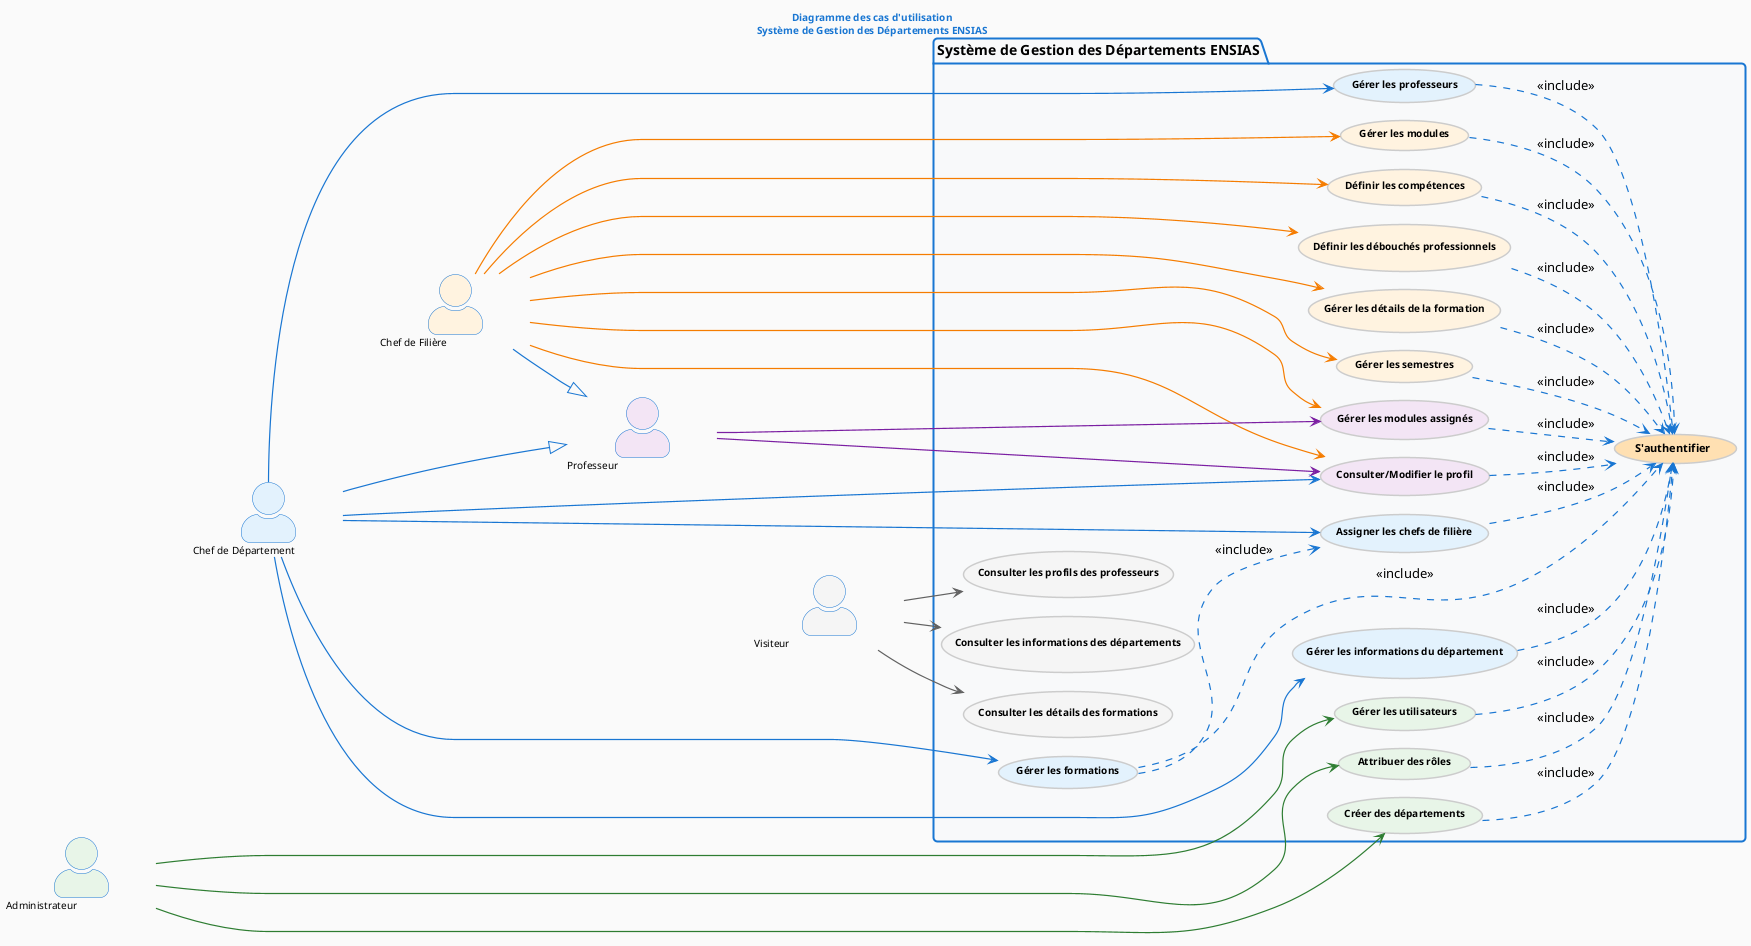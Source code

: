 @startuml Système de Gestion des Départements ENSIAS

' Enhanced layout configuration for professional appearance
!define RECTANGLE_BACKGROUND #F8F9FA
!define ACTOR_BACKGROUND #E3F2FD
!define USECASE_BACKGROUND #FFFFFF
!define PRIMARY_COLOR #1976D2
!define SECONDARY_COLOR #424242

' Advanced layout settings
left to right direction
!pragma layout smetana
skinparam linetype ortho
skinparam nodesep 100
skinparam ranksep 80
skinparam minClassWidth 150

' Professional color scheme and typography
skinparam backgroundColor #FAFAFA
skinparam shadowing false
skinparam roundcorner 8

' Enhanced arrow styling
skinparam arrow {
  MessageAlignment center
  routing polyline
  thickness 1.2
  color PRIMARY_COLOR
}

' Professional actor styling - smaller and cleaner
skinparam actorStyle awesome
skinparam actor {
  BorderColor PRIMARY_COLOR
  BackgroundColor ACTOR_BACKGROUND
  FontSize 5
  FontName Arial
  FontStyle normal
}

' Professional use case styling - larger and more prominent
skinparam usecase {
  BorderColor #CCCCCC
  BackgroundColor USECASE_BACKGROUND
  FontSize 11
  FontName Arial
  BorderThickness 1.5
  FontStyle bold
}

' Enhanced package styling
skinparam package {
  BorderColor PRIMARY_COLOR
  BackgroundColor RECTANGLE_BACKGROUND
  FontSize 12
  FontName Arial
  FontStyle bold
  BorderThickness 2
}

' Professional title styling
skinparam title {
  FontSize 16
  FontName Arial
  FontStyle bold
  FontColor PRIMARY_COLOR
}

title <size:10><color:#1976D2>Diagramme des cas d'utilisation</color></size>\n<size:10>Système de Gestion des Départements ENSIAS</size>

' Actors with refined sizing
actor "<size:10>Administrateur</size>" as Admin #E8F5E8
actor "<size:10>Chef de Département</size>" as ChefDep #E3F2FD
actor "<size:10>Chef de Filière</size>" as ChefFil #FFF3E0  
actor "<size:10>Professeur</size>" as Prof #F3E5F5
actor "<size:10>Visiteur</size>" as Visiteur #F5F5F5

' Strategic spacing between actors
Admin -[hidden]down- ChefDep
ChefDep -[hidden]down- ChefFil
ChefFil -[hidden]down- Prof
Prof -[hidden]down- Visiteur

package "<size:14><b>Système de Gestion des Départements ENSIAS</b></size>" as MainSystem {
  
  ' Core Authentication (highlighted)
  usecase "<size:11><b>S'authentifier</b></size>" as Auth #FFE0B2
  
  ' Administration Module
    usecase "<size:10>Gérer les utilisateurs</size>" as UC1 #E8F5E8
    usecase "<size:10>Attribuer des rôles</size>" as UC2 #E8F5E8
    usecase "<size:10>Créer des départements</size>" as UC3 #E8F5E8
  
  
  ' Department Management Module
    usecase "<size:10>Gérer les informations du département</size>" as UC5 #E3F2FD
    usecase "<size:10>Gérer les formations</size>" as UC6 #E3F2FD
    usecase "<size:10>Assigner les chefs de filière</size>" as UC7 #E3F2FD
    usecase "<size:10>Gérer les professeurs</size>" as UC8 #E3F2FD
  
  
  ' Program Management Module
    usecase "<size:10>Gérer les détails de la formation</size>" as UC9 #FFF3E0
    usecase "<size:10>Gérer les semestres</size>" as UC10 #FFF3E0
    usecase "<size:10>Gérer les modules</size>" as UC11 #FFF3E0
    usecase "<size:10>Définir les compétences</size>" as UC12 #FFF3E0
    usecase "<size:10>Définir les débouchés professionnels</size>" as UC13 #FFF3E0
  
  
  ' Profile Management Module
    usecase "<size:10>Consulter/Modifier le profil</size>" as UC14 #F3E5F5
    usecase "<size:10>Gérer les modules assignés</size>" as UC15 #F3E5F5
  
  
  ' Public Consultation Module
    usecase "<size:10>Consulter les informations des départements</size>" as UC16 #F5F5F5
    usecase "<size:10>Consulter les détails des formations</size>" as UC17 #F5F5F5
    usecase "<size:10>Consulter les profils des professeurs</size>" as UC18 #F5F5F5
  
}

' Clean relationship styling with better organization
' Administrator relationships - Green theme
Admin --> UC1 #2E7D32
Admin --> UC2 #2E7D32
Admin --> UC3 #2E7D32

' Department Head relationships - Blue theme
ChefDep --> UC5 #1976D2
ChefDep --> UC6 #1976D2
ChefDep --> UC7 #1976D2
ChefDep --> UC8 #1976D2
ChefDep --> UC14 #1976D2

' Program Head relationships - Orange theme
ChefFil --> UC9 #F57C00
ChefFil --> UC10 #F57C00
ChefFil --> UC11 #F57C00
ChefFil --> UC12 #F57C00
ChefFil --> UC13 #F57C00
ChefFil --> UC14 #F57C00
ChefFil --> UC15 #F57C00

' Professor relationships - Purple theme
Prof --> UC14 #7B1FA2
Prof --> UC15 #7B1FA2

' Visitor relationships - Gray theme
Visiteur --> UC16 #616161
Visiteur --> UC17 #616161
Visiteur --> UC18 #616161

' Clean include relationships
UC6 ..> UC7 : <<include>>

' Authentication includes - clean and organized
UC1 ..> Auth : <<include>>
UC2 ..> Auth : <<include>>
UC3 ..> Auth : <<include>>
UC5 ..> Auth : <<include>>
UC6 ..> Auth : <<include>>
UC7 ..> Auth : <<include>>
UC8 ..> Auth : <<include>>
UC9 ..> Auth : <<include>>
UC10 ..> Auth : <<include>>
UC11 ..> Auth : <<include>>
UC12 ..> Auth : <<include>>
UC13 ..> Auth : <<include>>
UC14 ..> Auth : <<include>>
UC15 ..> Auth : <<include>>

' Clean inheritance relationships
ChefDep --|> Prof
ChefFil --|> Prof

' Clean legend
' note right of MainSystem
'   <b><color:#1976D2>Légende:</color></b>
'   • <color:#2E7D32>Vert</color>: Administration
'   • <color:#1976D2>Bleu</color>: Gestion département
'   • <color:#F57C00>Orange</color>: Gestion formation
'   • <color:#7B1FA2>Violet</color>: Gestion profil
'   • <color:#616161>Gris</color>: Consultation publique
' end note

@enduml